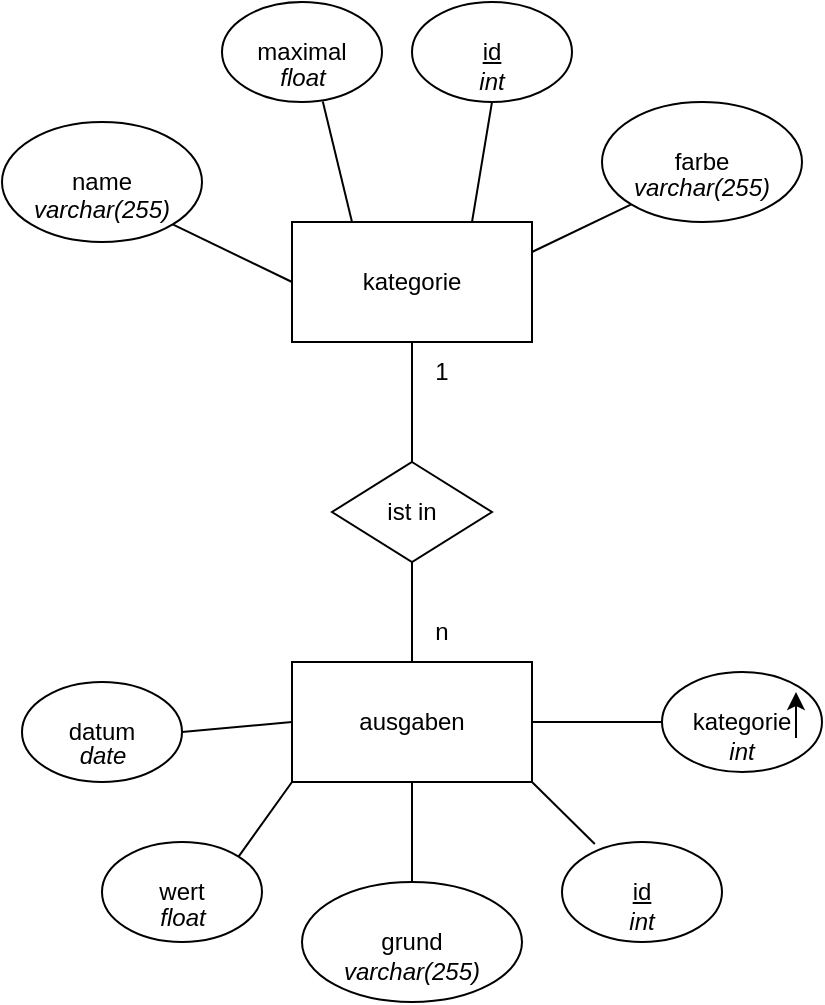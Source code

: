 <mxfile version="21.0.4" type="device"><diagram id="R2lEEEUBdFMjLlhIrx00" name="Page-1"><mxGraphModel dx="1152" dy="643" grid="1" gridSize="10" guides="1" tooltips="1" connect="1" arrows="1" fold="1" page="1" pageScale="1" pageWidth="850" pageHeight="1100" math="0" shadow="0" extFonts="Permanent Marker^https://fonts.googleapis.com/css?family=Permanent+Marker"><root><mxCell id="0"/><mxCell id="1" parent="0"/><mxCell id="pl_Toyj_eWCh5PbP4MQA-1" value="kategorie" style="rounded=0;whiteSpace=wrap;html=1;" parent="1" vertex="1"><mxGeometry x="365" y="170" width="120" height="60" as="geometry"/></mxCell><mxCell id="pl_Toyj_eWCh5PbP4MQA-2" value="ausgaben" style="rounded=0;whiteSpace=wrap;html=1;" parent="1" vertex="1"><mxGeometry x="365" y="390" width="120" height="60" as="geometry"/></mxCell><mxCell id="pl_Toyj_eWCh5PbP4MQA-3" value="kategorie" style="ellipse;whiteSpace=wrap;html=1;" parent="1" vertex="1"><mxGeometry x="550" y="395" width="80" height="50" as="geometry"/></mxCell><mxCell id="pl_Toyj_eWCh5PbP4MQA-4" value="datum" style="ellipse;whiteSpace=wrap;html=1;" parent="1" vertex="1"><mxGeometry x="230" y="400" width="80" height="50" as="geometry"/></mxCell><mxCell id="pl_Toyj_eWCh5PbP4MQA-5" value="maximal" style="ellipse;whiteSpace=wrap;html=1;" parent="1" vertex="1"><mxGeometry x="330" y="60" width="80" height="50" as="geometry"/></mxCell><mxCell id="pl_Toyj_eWCh5PbP4MQA-6" value="name" style="ellipse;whiteSpace=wrap;html=1;" parent="1" vertex="1"><mxGeometry x="220" y="120" width="100" height="60" as="geometry"/></mxCell><mxCell id="pl_Toyj_eWCh5PbP4MQA-7" value="farbe" style="ellipse;whiteSpace=wrap;html=1;" parent="1" vertex="1"><mxGeometry x="520" y="110" width="100" height="60" as="geometry"/></mxCell><mxCell id="pl_Toyj_eWCh5PbP4MQA-8" value="&lt;u&gt;id&lt;/u&gt;" style="ellipse;whiteSpace=wrap;html=1;" parent="1" vertex="1"><mxGeometry x="425" y="60" width="80" height="50" as="geometry"/></mxCell><mxCell id="pl_Toyj_eWCh5PbP4MQA-9" value="wert" style="ellipse;whiteSpace=wrap;html=1;" parent="1" vertex="1"><mxGeometry x="270" y="480" width="80" height="50" as="geometry"/></mxCell><mxCell id="pl_Toyj_eWCh5PbP4MQA-10" value="grund" style="ellipse;whiteSpace=wrap;html=1;" parent="1" vertex="1"><mxGeometry x="370" y="500" width="110" height="60" as="geometry"/></mxCell><mxCell id="pl_Toyj_eWCh5PbP4MQA-12" value="" style="endArrow=classic;html=1;rounded=0;" parent="1" edge="1"><mxGeometry width="50" height="50" relative="1" as="geometry"><mxPoint x="617" y="428" as="sourcePoint"/><mxPoint x="617" y="405" as="targetPoint"/></mxGeometry></mxCell><mxCell id="pl_Toyj_eWCh5PbP4MQA-13" value="&lt;u&gt;id&lt;/u&gt;" style="ellipse;whiteSpace=wrap;html=1;" parent="1" vertex="1"><mxGeometry x="500" y="480" width="80" height="50" as="geometry"/></mxCell><mxCell id="pl_Toyj_eWCh5PbP4MQA-14" value="ist in" style="rhombus;whiteSpace=wrap;html=1;" parent="1" vertex="1"><mxGeometry x="385" y="290" width="80" height="50" as="geometry"/></mxCell><mxCell id="pl_Toyj_eWCh5PbP4MQA-15" value="" style="endArrow=none;html=1;rounded=0;exitX=0.5;exitY=1;exitDx=0;exitDy=0;entryX=0.5;entryY=0;entryDx=0;entryDy=0;" parent="1" source="pl_Toyj_eWCh5PbP4MQA-1" target="pl_Toyj_eWCh5PbP4MQA-14" edge="1"><mxGeometry width="50" height="50" relative="1" as="geometry"><mxPoint x="380" y="340" as="sourcePoint"/><mxPoint x="430" y="290" as="targetPoint"/></mxGeometry></mxCell><mxCell id="pl_Toyj_eWCh5PbP4MQA-17" value="" style="endArrow=none;html=1;rounded=0;entryX=0.5;entryY=1;entryDx=0;entryDy=0;exitX=0.5;exitY=0;exitDx=0;exitDy=0;" parent="1" source="pl_Toyj_eWCh5PbP4MQA-2" target="pl_Toyj_eWCh5PbP4MQA-14" edge="1"><mxGeometry width="50" height="50" relative="1" as="geometry"><mxPoint x="375" y="390" as="sourcePoint"/><mxPoint x="425" y="340" as="targetPoint"/></mxGeometry></mxCell><mxCell id="pl_Toyj_eWCh5PbP4MQA-18" value="n" style="text;html=1;strokeColor=none;fillColor=none;align=center;verticalAlign=middle;whiteSpace=wrap;rounded=0;" parent="1" vertex="1"><mxGeometry x="425" y="360" width="30" height="30" as="geometry"/></mxCell><mxCell id="pl_Toyj_eWCh5PbP4MQA-20" value="1" style="text;html=1;strokeColor=none;fillColor=none;align=center;verticalAlign=middle;whiteSpace=wrap;rounded=0;" parent="1" vertex="1"><mxGeometry x="425" y="230" width="30" height="30" as="geometry"/></mxCell><mxCell id="pl_Toyj_eWCh5PbP4MQA-21" value="" style="endArrow=none;html=1;rounded=0;entryX=1;entryY=1;entryDx=0;entryDy=0;exitX=0;exitY=0.5;exitDx=0;exitDy=0;" parent="1" source="pl_Toyj_eWCh5PbP4MQA-1" target="pl_Toyj_eWCh5PbP4MQA-6" edge="1"><mxGeometry width="50" height="50" relative="1" as="geometry"><mxPoint x="400" y="320" as="sourcePoint"/><mxPoint x="430" y="290" as="targetPoint"/></mxGeometry></mxCell><mxCell id="pl_Toyj_eWCh5PbP4MQA-22" value="" style="endArrow=none;html=1;rounded=0;entryX=0.63;entryY=0.996;entryDx=0;entryDy=0;entryPerimeter=0;exitX=0.25;exitY=0;exitDx=0;exitDy=0;" parent="1" source="pl_Toyj_eWCh5PbP4MQA-1" target="pl_Toyj_eWCh5PbP4MQA-5" edge="1"><mxGeometry width="50" height="50" relative="1" as="geometry"><mxPoint x="380" y="340" as="sourcePoint"/><mxPoint x="430" y="290" as="targetPoint"/></mxGeometry></mxCell><mxCell id="pl_Toyj_eWCh5PbP4MQA-23" value="" style="endArrow=none;html=1;rounded=0;entryX=1;entryY=0.5;entryDx=0;entryDy=0;exitX=0;exitY=0.5;exitDx=0;exitDy=0;" parent="1" source="pl_Toyj_eWCh5PbP4MQA-2" target="pl_Toyj_eWCh5PbP4MQA-4" edge="1"><mxGeometry width="50" height="50" relative="1" as="geometry"><mxPoint x="360" y="430" as="sourcePoint"/><mxPoint x="310" y="430" as="targetPoint"/></mxGeometry></mxCell><mxCell id="pl_Toyj_eWCh5PbP4MQA-24" value="" style="endArrow=none;html=1;rounded=0;entryX=0;entryY=1;entryDx=0;entryDy=0;exitX=1;exitY=0.25;exitDx=0;exitDy=0;" parent="1" source="pl_Toyj_eWCh5PbP4MQA-1" target="pl_Toyj_eWCh5PbP4MQA-7" edge="1"><mxGeometry width="50" height="50" relative="1" as="geometry"><mxPoint x="577.5" y="220" as="sourcePoint"/><mxPoint x="562.5" y="160" as="targetPoint"/></mxGeometry></mxCell><mxCell id="pl_Toyj_eWCh5PbP4MQA-25" value="" style="endArrow=none;html=1;rounded=0;entryX=0.5;entryY=1;entryDx=0;entryDy=0;exitX=0.75;exitY=0;exitDx=0;exitDy=0;" parent="1" source="pl_Toyj_eWCh5PbP4MQA-1" edge="1" target="Uo_RWhglX2XIaomtB8gL-7"><mxGeometry width="50" height="50" relative="1" as="geometry"><mxPoint x="480" y="165" as="sourcePoint"/><mxPoint x="465" y="105" as="targetPoint"/></mxGeometry></mxCell><mxCell id="pl_Toyj_eWCh5PbP4MQA-27" value="" style="endArrow=none;html=1;rounded=0;entryX=0;entryY=0.5;entryDx=0;entryDy=0;exitX=1;exitY=0.5;exitDx=0;exitDy=0;" parent="1" source="pl_Toyj_eWCh5PbP4MQA-2" target="pl_Toyj_eWCh5PbP4MQA-3" edge="1"><mxGeometry width="50" height="50" relative="1" as="geometry"><mxPoint x="500" y="400" as="sourcePoint"/><mxPoint x="550" y="350" as="targetPoint"/></mxGeometry></mxCell><mxCell id="pl_Toyj_eWCh5PbP4MQA-29" value="" style="endArrow=none;html=1;rounded=0;entryX=0;entryY=1;entryDx=0;entryDy=0;exitX=1;exitY=0;exitDx=0;exitDy=0;" parent="1" source="pl_Toyj_eWCh5PbP4MQA-9" target="pl_Toyj_eWCh5PbP4MQA-2" edge="1"><mxGeometry width="50" height="50" relative="1" as="geometry"><mxPoint x="340" y="480" as="sourcePoint"/><mxPoint x="365" y="445" as="targetPoint"/></mxGeometry></mxCell><mxCell id="pl_Toyj_eWCh5PbP4MQA-30" value="" style="endArrow=none;html=1;rounded=0;entryX=0.205;entryY=0.02;entryDx=0;entryDy=0;entryPerimeter=0;exitX=1;exitY=1;exitDx=0;exitDy=0;" parent="1" source="pl_Toyj_eWCh5PbP4MQA-2" target="pl_Toyj_eWCh5PbP4MQA-13" edge="1"><mxGeometry width="50" height="50" relative="1" as="geometry"><mxPoint x="140" y="400" as="sourcePoint"/><mxPoint x="190" y="350" as="targetPoint"/></mxGeometry></mxCell><mxCell id="pl_Toyj_eWCh5PbP4MQA-31" value="" style="endArrow=none;html=1;rounded=0;entryX=0.5;entryY=0;entryDx=0;entryDy=0;exitX=0.5;exitY=1;exitDx=0;exitDy=0;" parent="1" source="pl_Toyj_eWCh5PbP4MQA-2" target="pl_Toyj_eWCh5PbP4MQA-10" edge="1"><mxGeometry width="50" height="50" relative="1" as="geometry"><mxPoint x="150" y="410" as="sourcePoint"/><mxPoint x="200" y="360" as="targetPoint"/></mxGeometry></mxCell><mxCell id="Uo_RWhglX2XIaomtB8gL-2" value="&lt;i&gt;int&lt;/i&gt;" style="text;html=1;strokeColor=none;fillColor=none;align=center;verticalAlign=middle;whiteSpace=wrap;rounded=0;" vertex="1" parent="1"><mxGeometry x="525" y="510" width="30" height="20" as="geometry"/></mxCell><mxCell id="Uo_RWhglX2XIaomtB8gL-3" value="&lt;i&gt;int&lt;/i&gt;" style="text;html=1;strokeColor=none;fillColor=none;align=center;verticalAlign=middle;whiteSpace=wrap;rounded=0;" vertex="1" parent="1"><mxGeometry x="575" y="425" width="30" height="20" as="geometry"/></mxCell><mxCell id="Uo_RWhglX2XIaomtB8gL-4" value="&lt;i&gt;varchar(255)&lt;/i&gt;" style="text;html=1;strokeColor=none;fillColor=none;align=center;verticalAlign=middle;whiteSpace=wrap;rounded=0;" vertex="1" parent="1"><mxGeometry x="385" y="535" width="80" height="20" as="geometry"/></mxCell><mxCell id="Uo_RWhglX2XIaomtB8gL-5" value="&lt;i&gt;float&lt;/i&gt;" style="text;html=1;strokeColor=none;fillColor=none;align=center;verticalAlign=middle;whiteSpace=wrap;rounded=0;" vertex="1" parent="1"><mxGeometry x="292.5" y="508" width="35" height="20" as="geometry"/></mxCell><mxCell id="Uo_RWhglX2XIaomtB8gL-6" value="&lt;i&gt;date&lt;/i&gt;" style="text;html=1;strokeColor=none;fillColor=none;align=center;verticalAlign=middle;whiteSpace=wrap;rounded=0;" vertex="1" parent="1"><mxGeometry x="252.5" y="427" width="35" height="20" as="geometry"/></mxCell><mxCell id="Uo_RWhglX2XIaomtB8gL-7" value="&lt;i&gt;int&lt;/i&gt;" style="text;html=1;strokeColor=none;fillColor=none;align=center;verticalAlign=middle;whiteSpace=wrap;rounded=0;" vertex="1" parent="1"><mxGeometry x="450" y="90" width="30" height="20" as="geometry"/></mxCell><mxCell id="Uo_RWhglX2XIaomtB8gL-9" value="&lt;i&gt;float&lt;/i&gt;" style="text;html=1;strokeColor=none;fillColor=none;align=center;verticalAlign=middle;whiteSpace=wrap;rounded=0;" vertex="1" parent="1"><mxGeometry x="352.5" y="88" width="35" height="20" as="geometry"/></mxCell><mxCell id="Uo_RWhglX2XIaomtB8gL-10" value="&lt;i&gt;varchar(255)&lt;/i&gt;" style="text;html=1;strokeColor=none;fillColor=none;align=center;verticalAlign=middle;whiteSpace=wrap;rounded=0;" vertex="1" parent="1"><mxGeometry x="230" y="154" width="80" height="20" as="geometry"/></mxCell><mxCell id="Uo_RWhglX2XIaomtB8gL-11" value="&lt;i&gt;varchar(255)&lt;/i&gt;" style="text;html=1;strokeColor=none;fillColor=none;align=center;verticalAlign=middle;whiteSpace=wrap;rounded=0;" vertex="1" parent="1"><mxGeometry x="530" y="143" width="80" height="20" as="geometry"/></mxCell></root></mxGraphModel></diagram></mxfile>